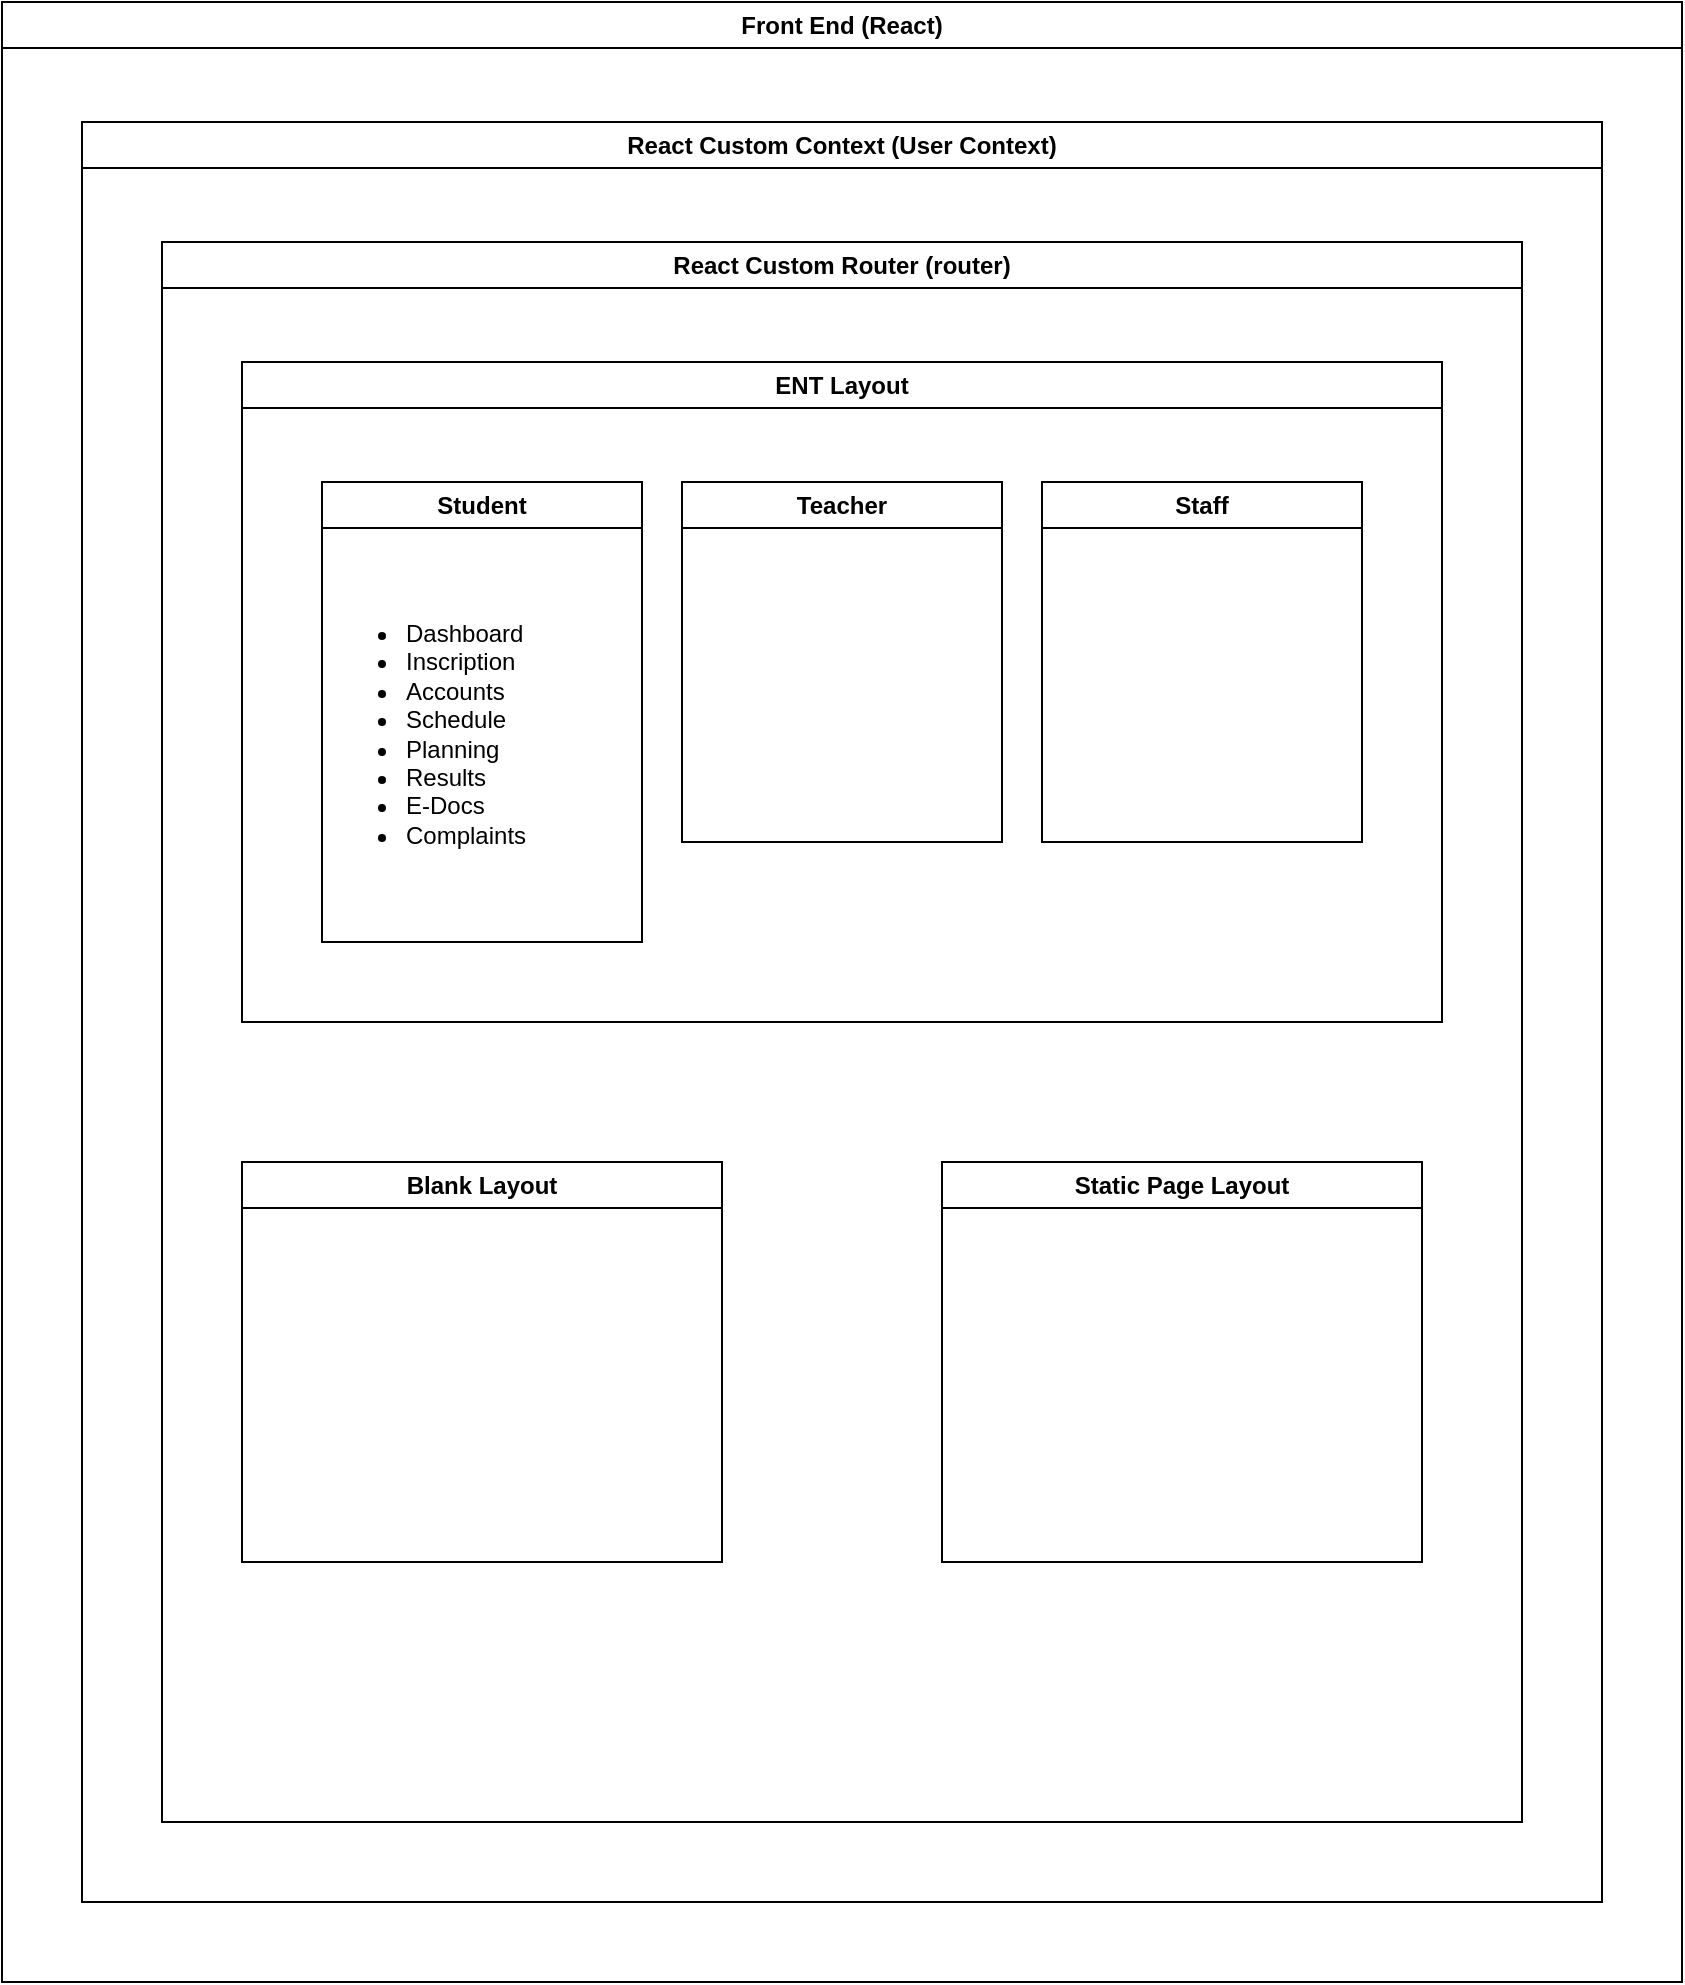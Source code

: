 <mxfile>
    <diagram id="knyIHLOpLbPbH_Og_rrt" name="Page-1">
        <mxGraphModel dx="1127" dy="1056" grid="1" gridSize="10" guides="1" tooltips="1" connect="1" arrows="1" fold="1" page="1" pageScale="1" pageWidth="850" pageHeight="1100" math="0" shadow="0">
            <root>
                <mxCell id="0"/>
                <mxCell id="1" parent="0"/>
                <mxCell id="8" value="Front End (React)" style="swimlane;whiteSpace=wrap;html=1;" vertex="1" parent="1">
                    <mxGeometry y="90" width="840" height="990" as="geometry"/>
                </mxCell>
                <mxCell id="2" value="React Custom Context (User Context)" style="swimlane;whiteSpace=wrap;html=1;" vertex="1" parent="1">
                    <mxGeometry x="40" y="150" width="760" height="890" as="geometry"/>
                </mxCell>
                <mxCell id="3" value="React Custom Router (router)" style="swimlane;whiteSpace=wrap;html=1;startSize=23;" vertex="1" parent="1">
                    <mxGeometry x="80" y="210" width="680" height="790" as="geometry"/>
                </mxCell>
                <mxCell id="5" value="Blank Layout" style="swimlane;whiteSpace=wrap;html=1;" vertex="1" parent="3">
                    <mxGeometry x="40" y="460" width="240" height="200" as="geometry"/>
                </mxCell>
                <mxCell id="6" value="Static Page Layout" style="swimlane;whiteSpace=wrap;html=1;" vertex="1" parent="3">
                    <mxGeometry x="390" y="460" width="240" height="200" as="geometry"/>
                </mxCell>
                <mxCell id="4" value="ENT Layout" style="swimlane;whiteSpace=wrap;html=1;" vertex="1" parent="3">
                    <mxGeometry x="40" y="60" width="600" height="330" as="geometry"/>
                </mxCell>
                <mxCell id="9" value="Student" style="swimlane;whiteSpace=wrap;html=1;" vertex="1" parent="4">
                    <mxGeometry x="40" y="60" width="160" height="230" as="geometry"/>
                </mxCell>
                <mxCell id="12" value="&lt;ul&gt;&lt;li&gt;Dashboard&lt;/li&gt;&lt;li&gt;Inscription&lt;/li&gt;&lt;li&gt;Accounts&lt;/li&gt;&lt;li&gt;Schedule&lt;/li&gt;&lt;li&gt;Planning&lt;/li&gt;&lt;li&gt;Results&lt;/li&gt;&lt;li&gt;E-Docs&lt;/li&gt;&lt;li&gt;Complaints&lt;/li&gt;&lt;/ul&gt;" style="text;strokeColor=none;fillColor=none;html=1;whiteSpace=wrap;verticalAlign=middle;overflow=hidden;" vertex="1" parent="9">
                    <mxGeometry y="22.5" width="160" height="207.5" as="geometry"/>
                </mxCell>
                <mxCell id="10" value="Teacher" style="swimlane;whiteSpace=wrap;html=1;" vertex="1" parent="4">
                    <mxGeometry x="220" y="60" width="160" height="180" as="geometry"/>
                </mxCell>
                <mxCell id="11" value="Staff" style="swimlane;whiteSpace=wrap;html=1;startSize=23;" vertex="1" parent="4">
                    <mxGeometry x="400" y="60" width="160" height="180" as="geometry"/>
                </mxCell>
            </root>
        </mxGraphModel>
    </diagram>
</mxfile>